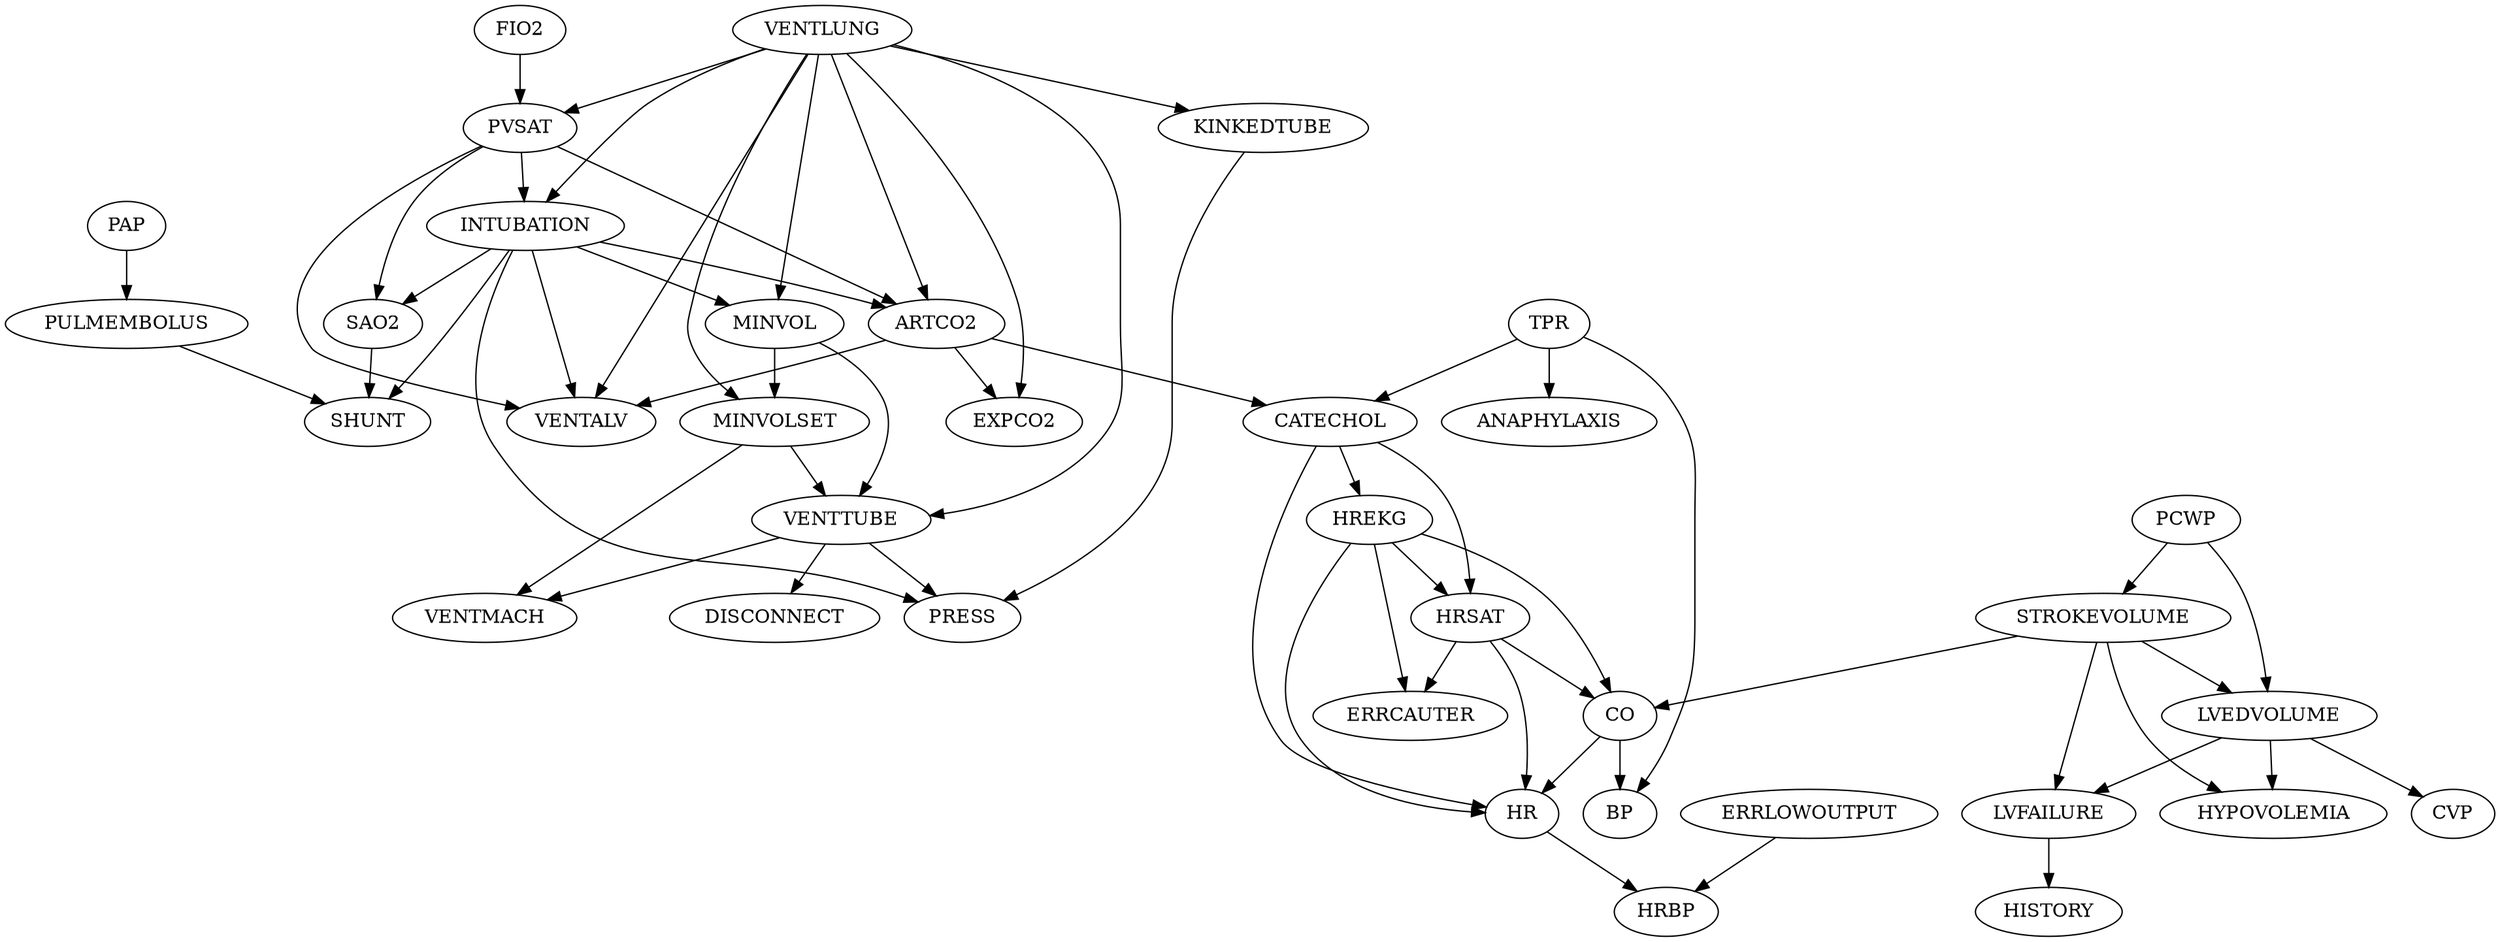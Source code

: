 digraph G {
    "FIO2" -> "PVSAT";
    "VENTLUNG" -> "PVSAT";
    "STROKEVOLUME" -> "CO";
    "HREKG" -> "CO";
    "HRSAT" -> "CO";
    "VENTLUNG" -> "EXPCO2";
    "ARTCO2" -> "EXPCO2";
    "LVEDVOLUME" -> "CVP";
    "HREKG" -> "HR";
    "HRSAT" -> "HR";
    "CATECHOL" -> "HR";
    "CO" -> "HR";
    "PCWP" -> "STROKEVOLUME";
    "PVSAT" -> "INTUBATION";
    "VENTLUNG" -> "INTUBATION";
    "PAP" -> "PULMEMBOLUS";
    "TPR" -> "ANAPHYLAXIS";
    "TPR" -> "CATECHOL";
    "ARTCO2" -> "CATECHOL";
    "MINVOLSET" -> "VENTMACH";
    "VENTTUBE" -> "VENTMACH";
    "KINKEDTUBE" -> "PRESS";
    "INTUBATION" -> "PRESS";
    "VENTTUBE" -> "PRESS";
    "LVEDVOLUME" -> "HYPOVOLEMIA";
    "STROKEVOLUME" -> "HYPOVOLEMIA";
    "LVFAILURE" -> "HISTORY";
    "VENTTUBE" -> "DISCONNECT";
    "MINVOL" -> "MINVOLSET";
    "VENTLUNG" -> "MINVOLSET";
    "MINVOL" -> "VENTTUBE";
    "MINVOLSET" -> "VENTTUBE";
    "VENTLUNG" -> "VENTTUBE";
    "HREKG" -> "HRSAT";
    "CATECHOL" -> "HRSAT";
    "INTUBATION" -> "MINVOL";
    "VENTLUNG" -> "MINVOL";
    "HREKG" -> "ERRCAUTER";
    "HRSAT" -> "ERRCAUTER";
    "LVEDVOLUME" -> "LVFAILURE";
    "STROKEVOLUME" -> "LVFAILURE";
    "PVSAT" -> "ARTCO2";
    "INTUBATION" -> "ARTCO2";
    "VENTLUNG" -> "ARTCO2";
    "CATECHOL" -> "HREKG";
    "PVSAT" -> "SAO2";
    "INTUBATION" -> "SAO2";
    "SAO2" -> "SHUNT";
    "PULMEMBOLUS" -> "SHUNT";
    "INTUBATION" -> "SHUNT";
    "VENTLUNG" -> "KINKEDTUBE";
    "TPR" -> "BP";
    "CO" -> "BP";
    "PVSAT" -> "VENTALV";
    "INTUBATION" -> "VENTALV";
    "VENTLUNG" -> "VENTALV";
    "ARTCO2" -> "VENTALV";
    "PCWP" -> "LVEDVOLUME";
    "STROKEVOLUME" -> "LVEDVOLUME";
    "ERRLOWOUTPUT" -> "HRBP";
    "HR" -> "HRBP";
}

